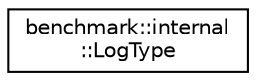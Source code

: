 digraph "Graphical Class Hierarchy"
{
 // LATEX_PDF_SIZE
  edge [fontname="Helvetica",fontsize="10",labelfontname="Helvetica",labelfontsize="10"];
  node [fontname="Helvetica",fontsize="10",shape=record];
  rankdir="LR";
  Node0 [label="benchmark::internal\l::LogType",height=0.2,width=0.4,color="black", fillcolor="white", style="filled",URL="$classbenchmark_1_1internal_1_1LogType.html",tooltip=" "];
}
